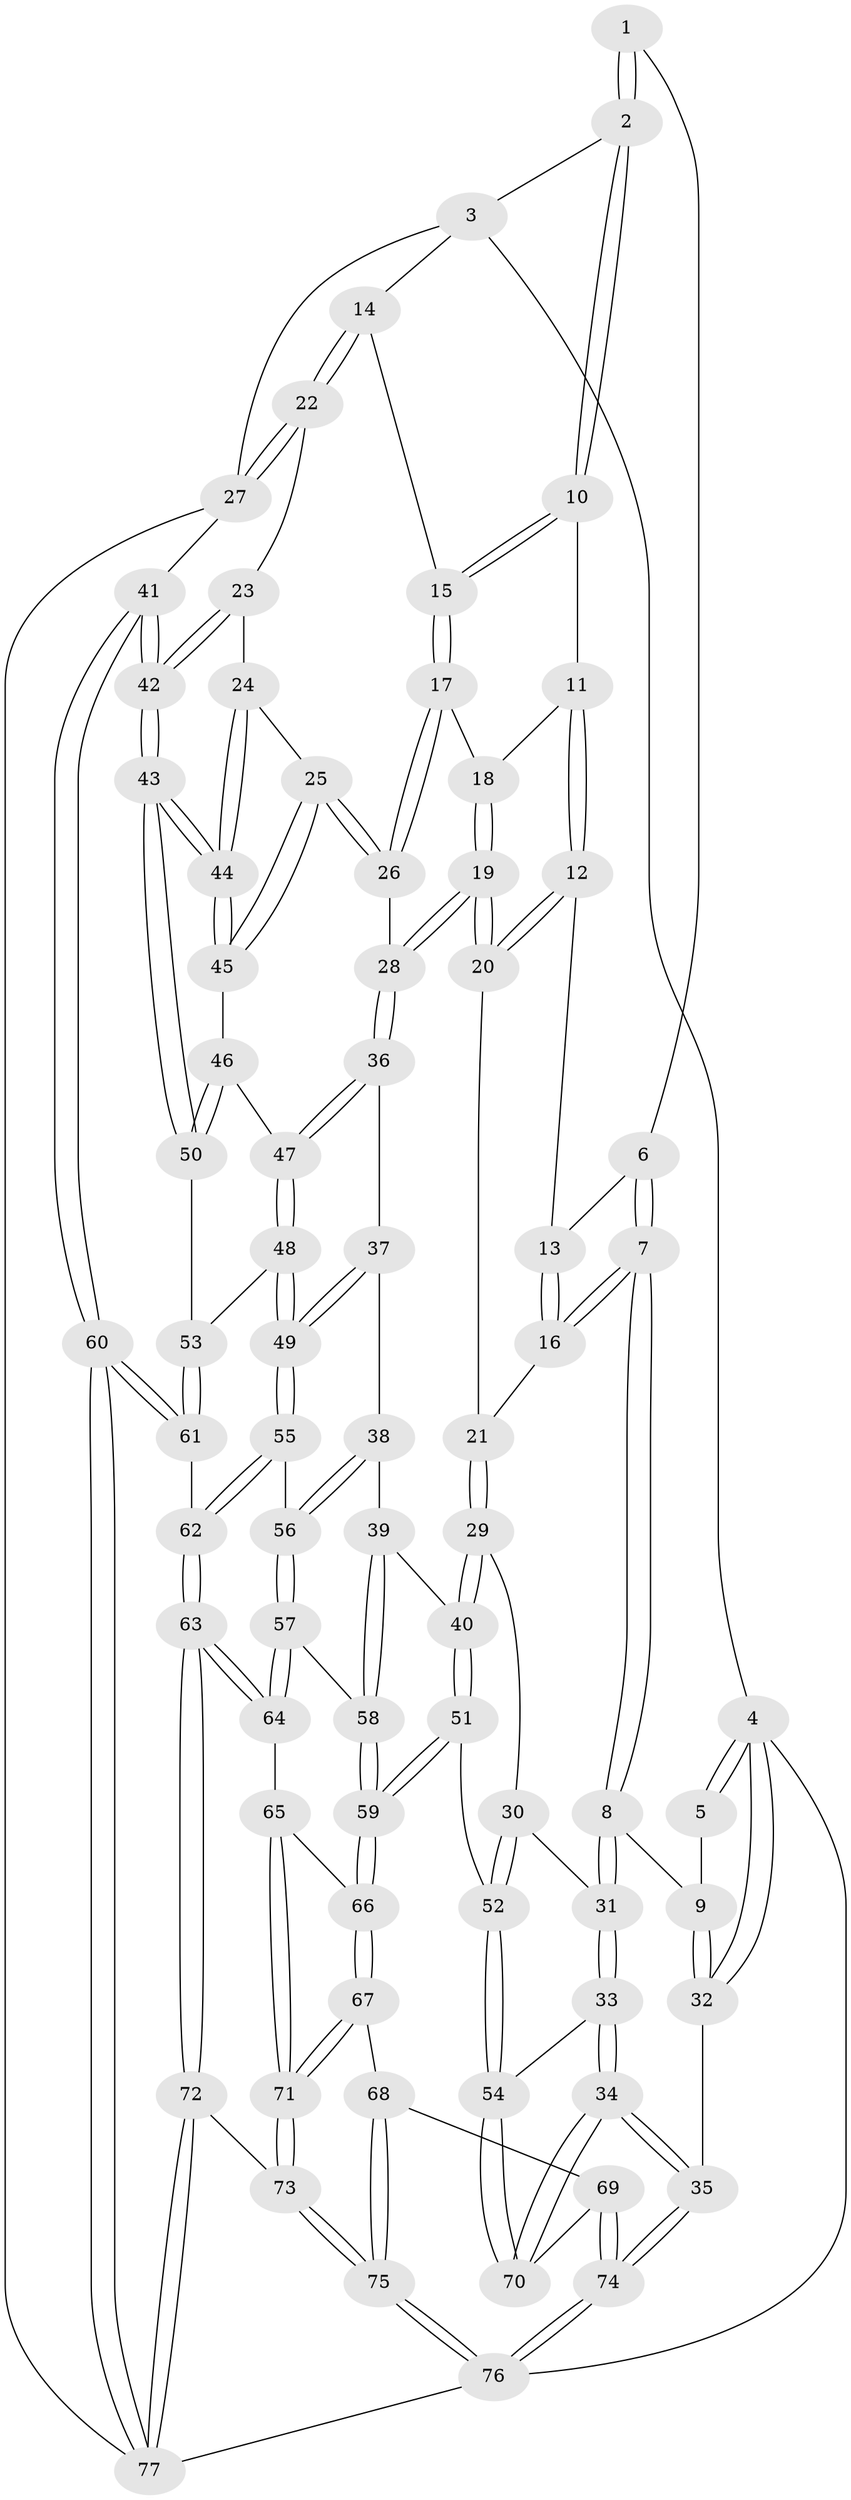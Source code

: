 // coarse degree distribution, {6: 0.06521739130434782, 5: 0.3695652173913043, 3: 0.08695652173913043, 4: 0.391304347826087, 10: 0.021739130434782608, 8: 0.021739130434782608, 2: 0.021739130434782608, 7: 0.021739130434782608}
// Generated by graph-tools (version 1.1) at 2025/21/03/04/25 18:21:07]
// undirected, 77 vertices, 189 edges
graph export_dot {
graph [start="1"]
  node [color=gray90,style=filled];
  1 [pos="+0.3635364026864359+0"];
  2 [pos="+0.568369402858515+0"];
  3 [pos="+1+0"];
  4 [pos="+0+0"];
  5 [pos="+0.30873235006650357+0"];
  6 [pos="+0.22386467647529418+0.06320785293751917"];
  7 [pos="+0.06725536023299479+0.23982678628018758"];
  8 [pos="+0.06285595369345211+0.24013665578712381"];
  9 [pos="+0.014812725490522581+0.2304516429251083"];
  10 [pos="+0.5698894220484436+0"];
  11 [pos="+0.4570687372694734+0.14620612804106525"];
  12 [pos="+0.43343839049405847+0.18464807164186833"];
  13 [pos="+0.3664034668276472+0.19545076453907273"];
  14 [pos="+0.8919540808565474+0.21701818407380982"];
  15 [pos="+0.7690699730088807+0.18506974184773722"];
  16 [pos="+0.13735726062835046+0.25474181626868186"];
  17 [pos="+0.7210134645843383+0.2765835718520082"];
  18 [pos="+0.6233061858675017+0.30897905959217065"];
  19 [pos="+0.47115202381429994+0.402577048515944"];
  20 [pos="+0.45399620694831777+0.3538402189279763"];
  21 [pos="+0.22333687127415386+0.3420724507386746"];
  22 [pos="+1+0.3023445489423277"];
  23 [pos="+0.882503028403944+0.45136608157842806"];
  24 [pos="+0.834915428961875+0.48364184721225223"];
  25 [pos="+0.7723328030948825+0.5032181666167098"];
  26 [pos="+0.7092358796318056+0.4168380984576114"];
  27 [pos="+1+0.3151742302072625"];
  28 [pos="+0.4734324503579217+0.44066013000785637"];
  29 [pos="+0.31458043433479516+0.5351774521604805"];
  30 [pos="+0.24081631911459012+0.5619964655338904"];
  31 [pos="+0.1775165934240935+0.5713336172148453"];
  32 [pos="+0+0.19911488567319646"];
  33 [pos="+0.02043915368326932+0.6803903722840439"];
  34 [pos="+0+0.7199950641449434"];
  35 [pos="+0+0.7272350806706006"];
  36 [pos="+0.4565524463122799+0.4902212278168852"];
  37 [pos="+0.44766294241762333+0.502537529761184"];
  38 [pos="+0.4097620123522846+0.5321480375853711"];
  39 [pos="+0.40363789401991507+0.5356003814333563"];
  40 [pos="+0.3898166921325745+0.5405032232132206"];
  41 [pos="+1+0.8701637943442668"];
  42 [pos="+1+0.8523817813215264"];
  43 [pos="+1+0.8316010894268216"];
  44 [pos="+0.9493359359594363+0.6540541877478899"];
  45 [pos="+0.7492517727074297+0.5538691824157377"];
  46 [pos="+0.7378445360523986+0.5717817483899992"];
  47 [pos="+0.7331785573561466+0.5744824564355723"];
  48 [pos="+0.6450174412915369+0.7023977372170226"];
  49 [pos="+0.6447247975318123+0.7025375172559771"];
  50 [pos="+0.8414729619840168+0.7065312716241976"];
  51 [pos="+0.34975137077878315+0.760093952814145"];
  52 [pos="+0.27371266783592735+0.770396034550379"];
  53 [pos="+0.7350923218960971+0.7487827353202909"];
  54 [pos="+0.261852483981825+0.7765705541879471"];
  55 [pos="+0.6347511242194714+0.7153328259257578"];
  56 [pos="+0.5607806132218461+0.7493042065427655"];
  57 [pos="+0.5510480765926449+0.758320986990269"];
  58 [pos="+0.4659545792954163+0.7213260131050945"];
  59 [pos="+0.38226915731687605+0.7911923311600376"];
  60 [pos="+1+0.9054667374428036"];
  61 [pos="+0.7572153177919628+0.8085574783909864"];
  62 [pos="+0.6774446540417147+0.892408342423505"];
  63 [pos="+0.6508206550595265+1"];
  64 [pos="+0.523135742197878+0.8182939415487976"];
  65 [pos="+0.4417611294521987+0.8342905596038002"];
  66 [pos="+0.39812806776598014+0.8194270998716315"];
  67 [pos="+0.33420505925023136+0.9180237899145511"];
  68 [pos="+0.25007286354135455+0.9047566898044634"];
  69 [pos="+0.24485007149626206+0.8972094838335652"];
  70 [pos="+0.24023254735290692+0.865809215713961"];
  71 [pos="+0.49786345133123333+1"];
  72 [pos="+0.6783163869363315+1"];
  73 [pos="+0.5010233450993966+1"];
  74 [pos="+0+0.9257574566368457"];
  75 [pos="+0.07594270884532704+1"];
  76 [pos="+0+1"];
  77 [pos="+1+1"];
  1 -- 2;
  1 -- 2;
  1 -- 6;
  2 -- 3;
  2 -- 10;
  2 -- 10;
  3 -- 4;
  3 -- 14;
  3 -- 27;
  4 -- 5;
  4 -- 5;
  4 -- 32;
  4 -- 32;
  4 -- 76;
  5 -- 9;
  6 -- 7;
  6 -- 7;
  6 -- 13;
  7 -- 8;
  7 -- 8;
  7 -- 16;
  7 -- 16;
  8 -- 9;
  8 -- 31;
  8 -- 31;
  9 -- 32;
  9 -- 32;
  10 -- 11;
  10 -- 15;
  10 -- 15;
  11 -- 12;
  11 -- 12;
  11 -- 18;
  12 -- 13;
  12 -- 20;
  12 -- 20;
  13 -- 16;
  13 -- 16;
  14 -- 15;
  14 -- 22;
  14 -- 22;
  15 -- 17;
  15 -- 17;
  16 -- 21;
  17 -- 18;
  17 -- 26;
  17 -- 26;
  18 -- 19;
  18 -- 19;
  19 -- 20;
  19 -- 20;
  19 -- 28;
  19 -- 28;
  20 -- 21;
  21 -- 29;
  21 -- 29;
  22 -- 23;
  22 -- 27;
  22 -- 27;
  23 -- 24;
  23 -- 42;
  23 -- 42;
  24 -- 25;
  24 -- 44;
  24 -- 44;
  25 -- 26;
  25 -- 26;
  25 -- 45;
  25 -- 45;
  26 -- 28;
  27 -- 41;
  27 -- 77;
  28 -- 36;
  28 -- 36;
  29 -- 30;
  29 -- 40;
  29 -- 40;
  30 -- 31;
  30 -- 52;
  30 -- 52;
  31 -- 33;
  31 -- 33;
  32 -- 35;
  33 -- 34;
  33 -- 34;
  33 -- 54;
  34 -- 35;
  34 -- 35;
  34 -- 70;
  34 -- 70;
  35 -- 74;
  35 -- 74;
  36 -- 37;
  36 -- 47;
  36 -- 47;
  37 -- 38;
  37 -- 49;
  37 -- 49;
  38 -- 39;
  38 -- 56;
  38 -- 56;
  39 -- 40;
  39 -- 58;
  39 -- 58;
  40 -- 51;
  40 -- 51;
  41 -- 42;
  41 -- 42;
  41 -- 60;
  41 -- 60;
  42 -- 43;
  42 -- 43;
  43 -- 44;
  43 -- 44;
  43 -- 50;
  43 -- 50;
  44 -- 45;
  44 -- 45;
  45 -- 46;
  46 -- 47;
  46 -- 50;
  46 -- 50;
  47 -- 48;
  47 -- 48;
  48 -- 49;
  48 -- 49;
  48 -- 53;
  49 -- 55;
  49 -- 55;
  50 -- 53;
  51 -- 52;
  51 -- 59;
  51 -- 59;
  52 -- 54;
  52 -- 54;
  53 -- 61;
  53 -- 61;
  54 -- 70;
  54 -- 70;
  55 -- 56;
  55 -- 62;
  55 -- 62;
  56 -- 57;
  56 -- 57;
  57 -- 58;
  57 -- 64;
  57 -- 64;
  58 -- 59;
  58 -- 59;
  59 -- 66;
  59 -- 66;
  60 -- 61;
  60 -- 61;
  60 -- 77;
  60 -- 77;
  61 -- 62;
  62 -- 63;
  62 -- 63;
  63 -- 64;
  63 -- 64;
  63 -- 72;
  63 -- 72;
  64 -- 65;
  65 -- 66;
  65 -- 71;
  65 -- 71;
  66 -- 67;
  66 -- 67;
  67 -- 68;
  67 -- 71;
  67 -- 71;
  68 -- 69;
  68 -- 75;
  68 -- 75;
  69 -- 70;
  69 -- 74;
  69 -- 74;
  71 -- 73;
  71 -- 73;
  72 -- 73;
  72 -- 77;
  72 -- 77;
  73 -- 75;
  73 -- 75;
  74 -- 76;
  74 -- 76;
  75 -- 76;
  75 -- 76;
  76 -- 77;
}
